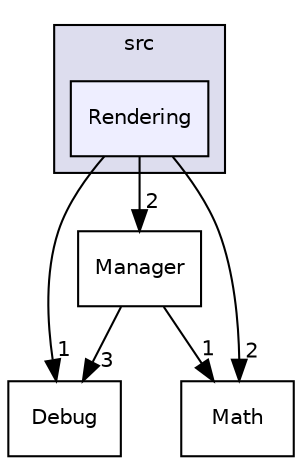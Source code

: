 digraph "src/Rendering" {
  compound=true
  node [ fontsize="10", fontname="Helvetica"];
  edge [ labelfontsize="10", labelfontname="Helvetica"];
  subgraph clusterdir_68267d1309a1af8e8297ef4c3efbcdba {
    graph [ bgcolor="#ddddee", pencolor="black", label="src" fontname="Helvetica", fontsize="10", URL="dir_68267d1309a1af8e8297ef4c3efbcdba.html"]
  dir_d4e015951b263415729819c1a4b61808 [shape=box, label="Rendering", style="filled", fillcolor="#eeeeff", pencolor="black", URL="dir_d4e015951b263415729819c1a4b61808.html"];
  }
  dir_3624c3011e0f2f30fa93f2c3df0f9e35 [shape=box label="Debug" URL="dir_3624c3011e0f2f30fa93f2c3df0f9e35.html"];
  dir_3813464283bee2267f39dcf080a84d74 [shape=box label="Math" URL="dir_3813464283bee2267f39dcf080a84d74.html"];
  dir_a9b72590f3a9b1bcc590a6cbbd128b68 [shape=box label="Manager" URL="dir_a9b72590f3a9b1bcc590a6cbbd128b68.html"];
  dir_d4e015951b263415729819c1a4b61808->dir_3624c3011e0f2f30fa93f2c3df0f9e35 [headlabel="1", labeldistance=1.5 headhref="dir_000008_000002.html"];
  dir_d4e015951b263415729819c1a4b61808->dir_3813464283bee2267f39dcf080a84d74 [headlabel="2", labeldistance=1.5 headhref="dir_000008_000007.html"];
  dir_d4e015951b263415729819c1a4b61808->dir_a9b72590f3a9b1bcc590a6cbbd128b68 [headlabel="2", labeldistance=1.5 headhref="dir_000008_000006.html"];
  dir_a9b72590f3a9b1bcc590a6cbbd128b68->dir_3624c3011e0f2f30fa93f2c3df0f9e35 [headlabel="3", labeldistance=1.5 headhref="dir_000006_000002.html"];
  dir_a9b72590f3a9b1bcc590a6cbbd128b68->dir_3813464283bee2267f39dcf080a84d74 [headlabel="1", labeldistance=1.5 headhref="dir_000006_000007.html"];
}
